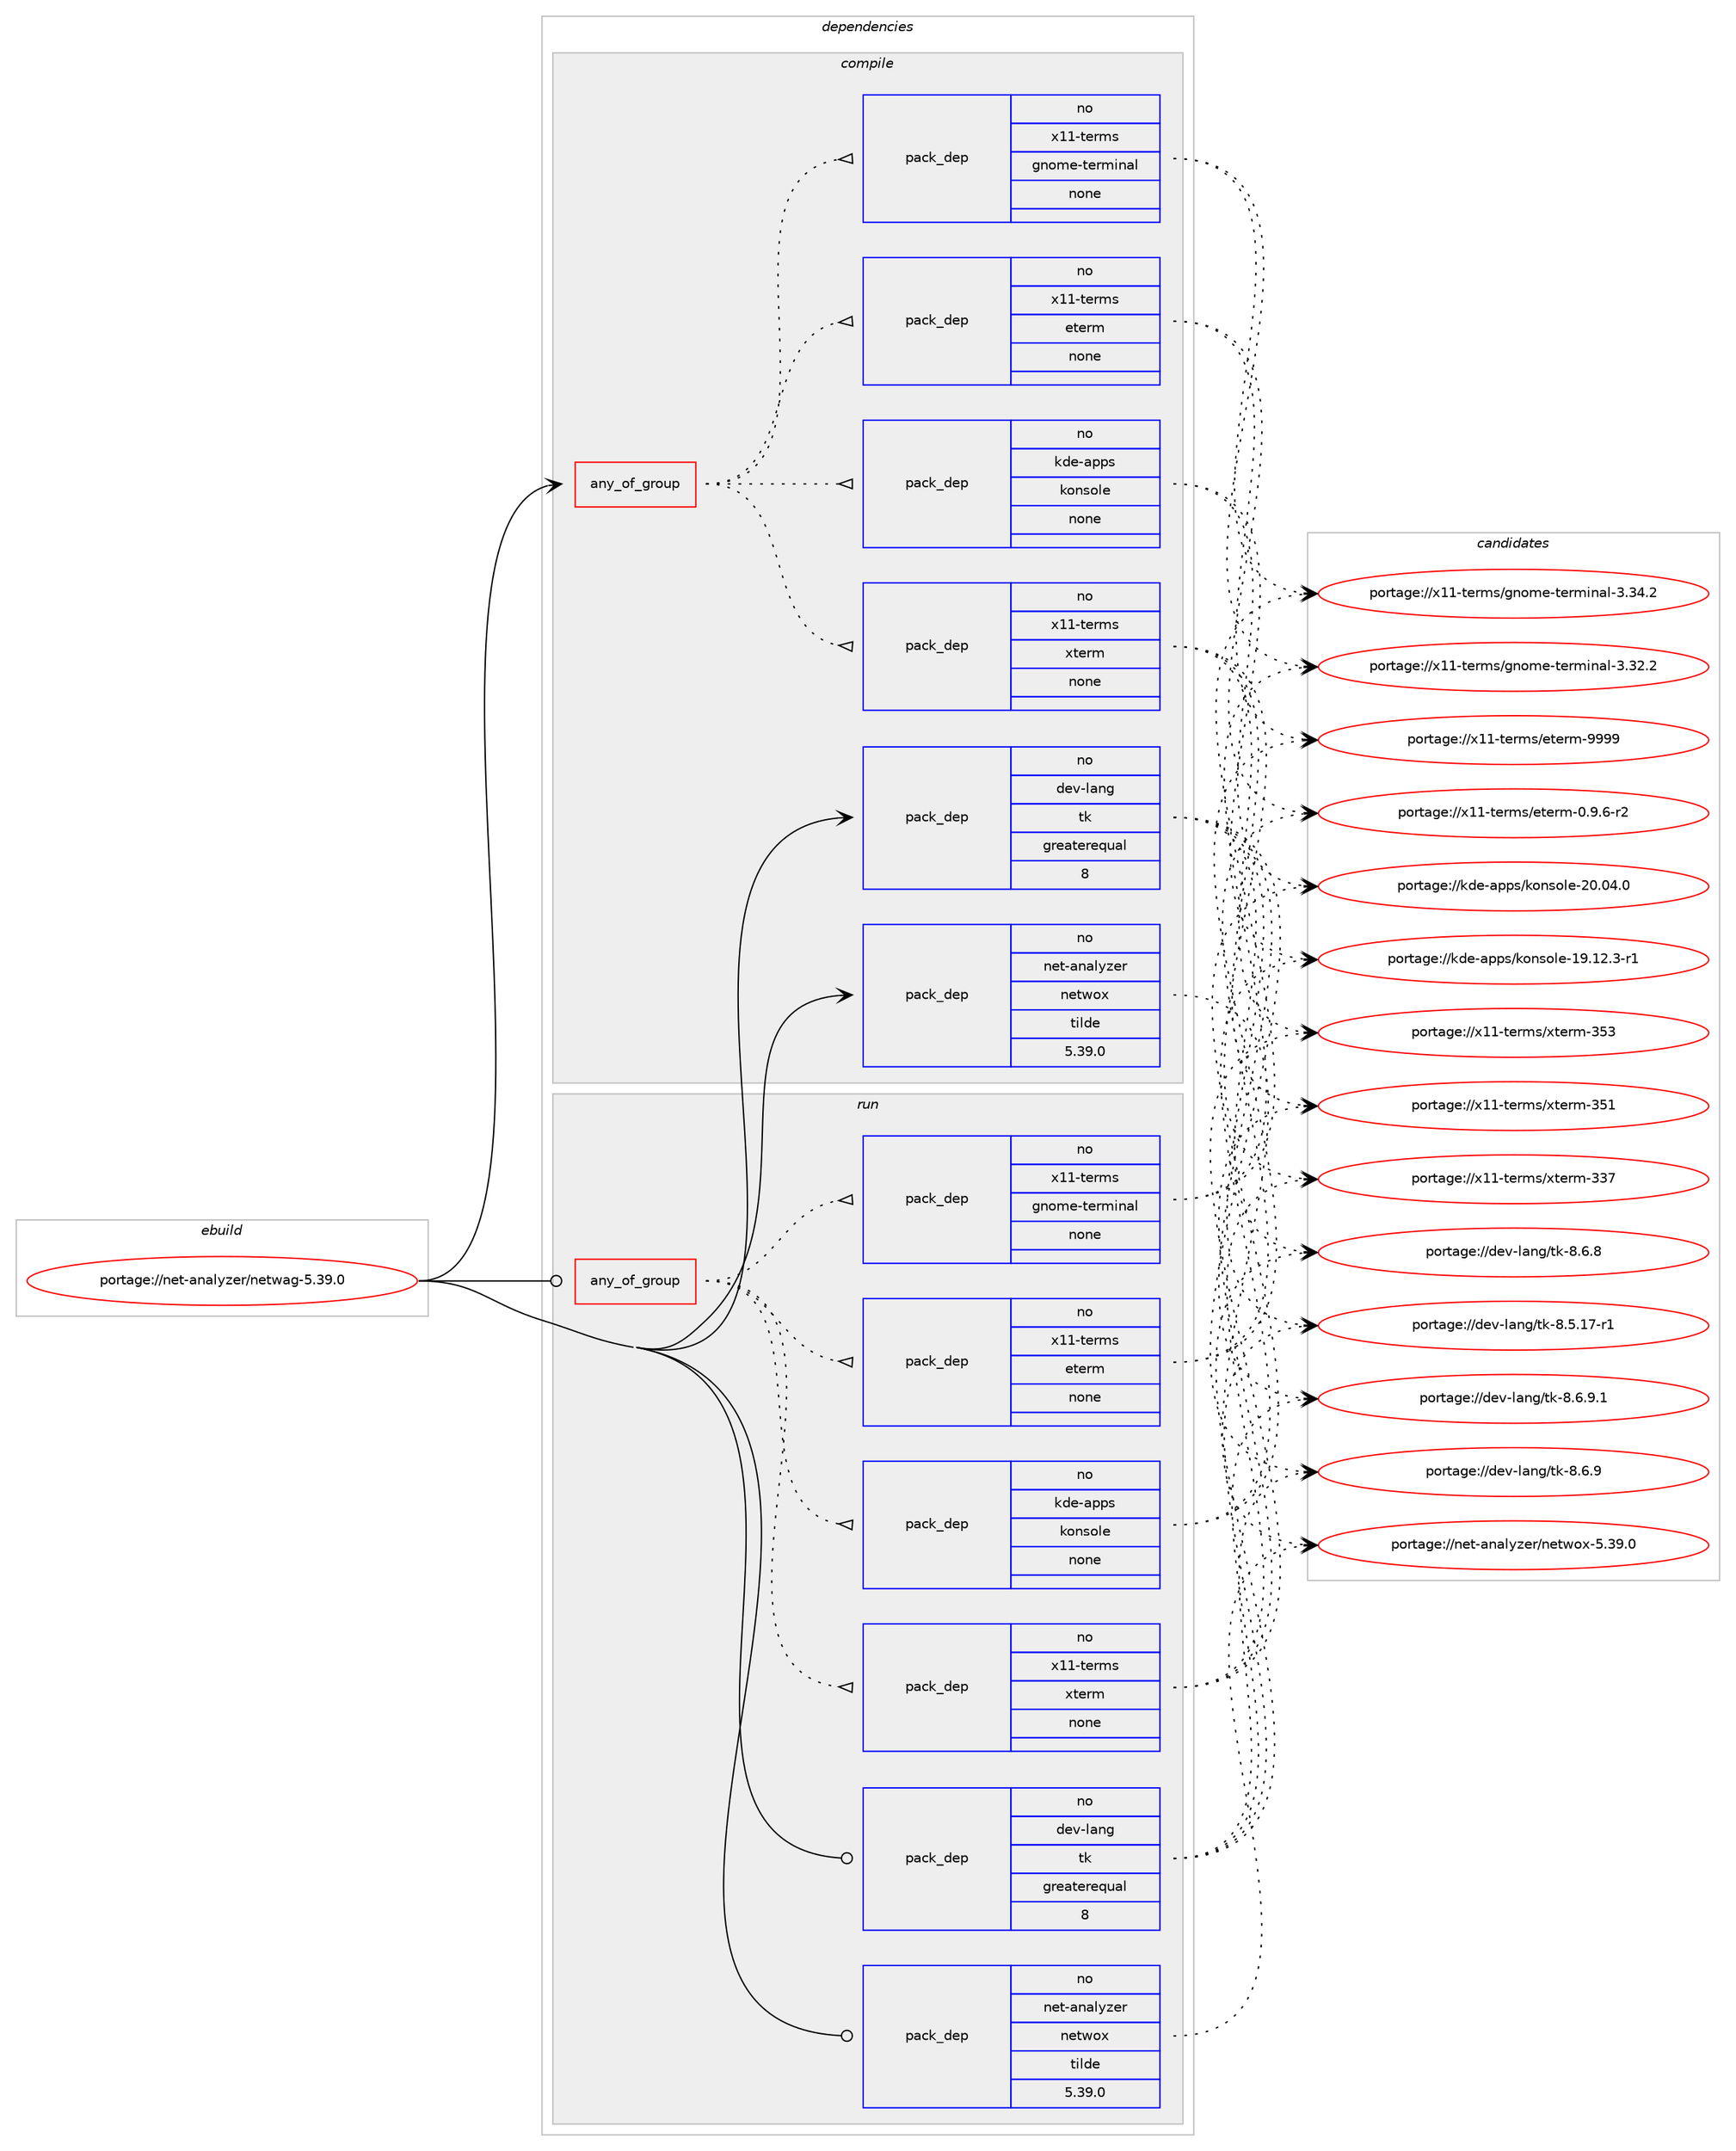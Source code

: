 digraph prolog {

# *************
# Graph options
# *************

newrank=true;
concentrate=true;
compound=true;
graph [rankdir=LR,fontname=Helvetica,fontsize=10,ranksep=1.5];#, ranksep=2.5, nodesep=0.2];
edge  [arrowhead=vee];
node  [fontname=Helvetica,fontsize=10];

# **********
# The ebuild
# **********

subgraph cluster_leftcol {
color=gray;
rank=same;
label=<<i>ebuild</i>>;
id [label="portage://net-analyzer/netwag-5.39.0", color=red, width=4, href="../net-analyzer/netwag-5.39.0.svg"];
}

# ****************
# The dependencies
# ****************

subgraph cluster_midcol {
color=gray;
label=<<i>dependencies</i>>;
subgraph cluster_compile {
fillcolor="#eeeeee";
style=filled;
label=<<i>compile</i>>;
subgraph any129 {
dependency12447 [label=<<TABLE BORDER="0" CELLBORDER="1" CELLSPACING="0" CELLPADDING="4"><TR><TD CELLPADDING="10">any_of_group</TD></TR></TABLE>>, shape=none, color=red];subgraph pack9761 {
dependency12448 [label=<<TABLE BORDER="0" CELLBORDER="1" CELLSPACING="0" CELLPADDING="4" WIDTH="220"><TR><TD ROWSPAN="6" CELLPADDING="30">pack_dep</TD></TR><TR><TD WIDTH="110">no</TD></TR><TR><TD>x11-terms</TD></TR><TR><TD>xterm</TD></TR><TR><TD>none</TD></TR><TR><TD></TD></TR></TABLE>>, shape=none, color=blue];
}
dependency12447:e -> dependency12448:w [weight=20,style="dotted",arrowhead="oinv"];
subgraph pack9762 {
dependency12449 [label=<<TABLE BORDER="0" CELLBORDER="1" CELLSPACING="0" CELLPADDING="4" WIDTH="220"><TR><TD ROWSPAN="6" CELLPADDING="30">pack_dep</TD></TR><TR><TD WIDTH="110">no</TD></TR><TR><TD>kde-apps</TD></TR><TR><TD>konsole</TD></TR><TR><TD>none</TD></TR><TR><TD></TD></TR></TABLE>>, shape=none, color=blue];
}
dependency12447:e -> dependency12449:w [weight=20,style="dotted",arrowhead="oinv"];
subgraph pack9763 {
dependency12450 [label=<<TABLE BORDER="0" CELLBORDER="1" CELLSPACING="0" CELLPADDING="4" WIDTH="220"><TR><TD ROWSPAN="6" CELLPADDING="30">pack_dep</TD></TR><TR><TD WIDTH="110">no</TD></TR><TR><TD>x11-terms</TD></TR><TR><TD>eterm</TD></TR><TR><TD>none</TD></TR><TR><TD></TD></TR></TABLE>>, shape=none, color=blue];
}
dependency12447:e -> dependency12450:w [weight=20,style="dotted",arrowhead="oinv"];
subgraph pack9764 {
dependency12451 [label=<<TABLE BORDER="0" CELLBORDER="1" CELLSPACING="0" CELLPADDING="4" WIDTH="220"><TR><TD ROWSPAN="6" CELLPADDING="30">pack_dep</TD></TR><TR><TD WIDTH="110">no</TD></TR><TR><TD>x11-terms</TD></TR><TR><TD>gnome-terminal</TD></TR><TR><TD>none</TD></TR><TR><TD></TD></TR></TABLE>>, shape=none, color=blue];
}
dependency12447:e -> dependency12451:w [weight=20,style="dotted",arrowhead="oinv"];
}
id:e -> dependency12447:w [weight=20,style="solid",arrowhead="vee"];
subgraph pack9765 {
dependency12452 [label=<<TABLE BORDER="0" CELLBORDER="1" CELLSPACING="0" CELLPADDING="4" WIDTH="220"><TR><TD ROWSPAN="6" CELLPADDING="30">pack_dep</TD></TR><TR><TD WIDTH="110">no</TD></TR><TR><TD>dev-lang</TD></TR><TR><TD>tk</TD></TR><TR><TD>greaterequal</TD></TR><TR><TD>8</TD></TR></TABLE>>, shape=none, color=blue];
}
id:e -> dependency12452:w [weight=20,style="solid",arrowhead="vee"];
subgraph pack9766 {
dependency12453 [label=<<TABLE BORDER="0" CELLBORDER="1" CELLSPACING="0" CELLPADDING="4" WIDTH="220"><TR><TD ROWSPAN="6" CELLPADDING="30">pack_dep</TD></TR><TR><TD WIDTH="110">no</TD></TR><TR><TD>net-analyzer</TD></TR><TR><TD>netwox</TD></TR><TR><TD>tilde</TD></TR><TR><TD>5.39.0</TD></TR></TABLE>>, shape=none, color=blue];
}
id:e -> dependency12453:w [weight=20,style="solid",arrowhead="vee"];
}
subgraph cluster_compileandrun {
fillcolor="#eeeeee";
style=filled;
label=<<i>compile and run</i>>;
}
subgraph cluster_run {
fillcolor="#eeeeee";
style=filled;
label=<<i>run</i>>;
subgraph any130 {
dependency12454 [label=<<TABLE BORDER="0" CELLBORDER="1" CELLSPACING="0" CELLPADDING="4"><TR><TD CELLPADDING="10">any_of_group</TD></TR></TABLE>>, shape=none, color=red];subgraph pack9767 {
dependency12455 [label=<<TABLE BORDER="0" CELLBORDER="1" CELLSPACING="0" CELLPADDING="4" WIDTH="220"><TR><TD ROWSPAN="6" CELLPADDING="30">pack_dep</TD></TR><TR><TD WIDTH="110">no</TD></TR><TR><TD>x11-terms</TD></TR><TR><TD>xterm</TD></TR><TR><TD>none</TD></TR><TR><TD></TD></TR></TABLE>>, shape=none, color=blue];
}
dependency12454:e -> dependency12455:w [weight=20,style="dotted",arrowhead="oinv"];
subgraph pack9768 {
dependency12456 [label=<<TABLE BORDER="0" CELLBORDER="1" CELLSPACING="0" CELLPADDING="4" WIDTH="220"><TR><TD ROWSPAN="6" CELLPADDING="30">pack_dep</TD></TR><TR><TD WIDTH="110">no</TD></TR><TR><TD>kde-apps</TD></TR><TR><TD>konsole</TD></TR><TR><TD>none</TD></TR><TR><TD></TD></TR></TABLE>>, shape=none, color=blue];
}
dependency12454:e -> dependency12456:w [weight=20,style="dotted",arrowhead="oinv"];
subgraph pack9769 {
dependency12457 [label=<<TABLE BORDER="0" CELLBORDER="1" CELLSPACING="0" CELLPADDING="4" WIDTH="220"><TR><TD ROWSPAN="6" CELLPADDING="30">pack_dep</TD></TR><TR><TD WIDTH="110">no</TD></TR><TR><TD>x11-terms</TD></TR><TR><TD>eterm</TD></TR><TR><TD>none</TD></TR><TR><TD></TD></TR></TABLE>>, shape=none, color=blue];
}
dependency12454:e -> dependency12457:w [weight=20,style="dotted",arrowhead="oinv"];
subgraph pack9770 {
dependency12458 [label=<<TABLE BORDER="0" CELLBORDER="1" CELLSPACING="0" CELLPADDING="4" WIDTH="220"><TR><TD ROWSPAN="6" CELLPADDING="30">pack_dep</TD></TR><TR><TD WIDTH="110">no</TD></TR><TR><TD>x11-terms</TD></TR><TR><TD>gnome-terminal</TD></TR><TR><TD>none</TD></TR><TR><TD></TD></TR></TABLE>>, shape=none, color=blue];
}
dependency12454:e -> dependency12458:w [weight=20,style="dotted",arrowhead="oinv"];
}
id:e -> dependency12454:w [weight=20,style="solid",arrowhead="odot"];
subgraph pack9771 {
dependency12459 [label=<<TABLE BORDER="0" CELLBORDER="1" CELLSPACING="0" CELLPADDING="4" WIDTH="220"><TR><TD ROWSPAN="6" CELLPADDING="30">pack_dep</TD></TR><TR><TD WIDTH="110">no</TD></TR><TR><TD>dev-lang</TD></TR><TR><TD>tk</TD></TR><TR><TD>greaterequal</TD></TR><TR><TD>8</TD></TR></TABLE>>, shape=none, color=blue];
}
id:e -> dependency12459:w [weight=20,style="solid",arrowhead="odot"];
subgraph pack9772 {
dependency12460 [label=<<TABLE BORDER="0" CELLBORDER="1" CELLSPACING="0" CELLPADDING="4" WIDTH="220"><TR><TD ROWSPAN="6" CELLPADDING="30">pack_dep</TD></TR><TR><TD WIDTH="110">no</TD></TR><TR><TD>net-analyzer</TD></TR><TR><TD>netwox</TD></TR><TR><TD>tilde</TD></TR><TR><TD>5.39.0</TD></TR></TABLE>>, shape=none, color=blue];
}
id:e -> dependency12460:w [weight=20,style="solid",arrowhead="odot"];
}
}

# **************
# The candidates
# **************

subgraph cluster_choices {
rank=same;
color=gray;
label=<<i>candidates</i>>;

subgraph choice9761 {
color=black;
nodesep=1;
choice1204949451161011141091154712011610111410945515351 [label="portage://x11-terms/xterm-353", color=red, width=4,href="../x11-terms/xterm-353.svg"];
choice1204949451161011141091154712011610111410945515349 [label="portage://x11-terms/xterm-351", color=red, width=4,href="../x11-terms/xterm-351.svg"];
choice1204949451161011141091154712011610111410945515155 [label="portage://x11-terms/xterm-337", color=red, width=4,href="../x11-terms/xterm-337.svg"];
dependency12448:e -> choice1204949451161011141091154712011610111410945515351:w [style=dotted,weight="100"];
dependency12448:e -> choice1204949451161011141091154712011610111410945515349:w [style=dotted,weight="100"];
dependency12448:e -> choice1204949451161011141091154712011610111410945515155:w [style=dotted,weight="100"];
}
subgraph choice9762 {
color=black;
nodesep=1;
choice1071001014597112112115471071111101151111081014550484648524648 [label="portage://kde-apps/konsole-20.04.0", color=red, width=4,href="../kde-apps/konsole-20.04.0.svg"];
choice10710010145971121121154710711111011511110810145495746495046514511449 [label="portage://kde-apps/konsole-19.12.3-r1", color=red, width=4,href="../kde-apps/konsole-19.12.3-r1.svg"];
dependency12449:e -> choice1071001014597112112115471071111101151111081014550484648524648:w [style=dotted,weight="100"];
dependency12449:e -> choice10710010145971121121154710711111011511110810145495746495046514511449:w [style=dotted,weight="100"];
}
subgraph choice9763 {
color=black;
nodesep=1;
choice120494945116101114109115471011161011141094557575757 [label="portage://x11-terms/eterm-9999", color=red, width=4,href="../x11-terms/eterm-9999.svg"];
choice120494945116101114109115471011161011141094548465746544511450 [label="portage://x11-terms/eterm-0.9.6-r2", color=red, width=4,href="../x11-terms/eterm-0.9.6-r2.svg"];
dependency12450:e -> choice120494945116101114109115471011161011141094557575757:w [style=dotted,weight="100"];
dependency12450:e -> choice120494945116101114109115471011161011141094548465746544511450:w [style=dotted,weight="100"];
}
subgraph choice9764 {
color=black;
nodesep=1;
choice12049494511610111410911547103110111109101451161011141091051109710845514651524650 [label="portage://x11-terms/gnome-terminal-3.34.2", color=red, width=4,href="../x11-terms/gnome-terminal-3.34.2.svg"];
choice12049494511610111410911547103110111109101451161011141091051109710845514651504650 [label="portage://x11-terms/gnome-terminal-3.32.2", color=red, width=4,href="../x11-terms/gnome-terminal-3.32.2.svg"];
dependency12451:e -> choice12049494511610111410911547103110111109101451161011141091051109710845514651524650:w [style=dotted,weight="100"];
dependency12451:e -> choice12049494511610111410911547103110111109101451161011141091051109710845514651504650:w [style=dotted,weight="100"];
}
subgraph choice9765 {
color=black;
nodesep=1;
choice1001011184510897110103471161074556465446574649 [label="portage://dev-lang/tk-8.6.9.1", color=red, width=4,href="../dev-lang/tk-8.6.9.1.svg"];
choice100101118451089711010347116107455646544657 [label="portage://dev-lang/tk-8.6.9", color=red, width=4,href="../dev-lang/tk-8.6.9.svg"];
choice100101118451089711010347116107455646544656 [label="portage://dev-lang/tk-8.6.8", color=red, width=4,href="../dev-lang/tk-8.6.8.svg"];
choice100101118451089711010347116107455646534649554511449 [label="portage://dev-lang/tk-8.5.17-r1", color=red, width=4,href="../dev-lang/tk-8.5.17-r1.svg"];
dependency12452:e -> choice1001011184510897110103471161074556465446574649:w [style=dotted,weight="100"];
dependency12452:e -> choice100101118451089711010347116107455646544657:w [style=dotted,weight="100"];
dependency12452:e -> choice100101118451089711010347116107455646544656:w [style=dotted,weight="100"];
dependency12452:e -> choice100101118451089711010347116107455646534649554511449:w [style=dotted,weight="100"];
}
subgraph choice9766 {
color=black;
nodesep=1;
choice1101011164597110971081211221011144711010111611911112045534651574648 [label="portage://net-analyzer/netwox-5.39.0", color=red, width=4,href="../net-analyzer/netwox-5.39.0.svg"];
dependency12453:e -> choice1101011164597110971081211221011144711010111611911112045534651574648:w [style=dotted,weight="100"];
}
subgraph choice9767 {
color=black;
nodesep=1;
choice1204949451161011141091154712011610111410945515351 [label="portage://x11-terms/xterm-353", color=red, width=4,href="../x11-terms/xterm-353.svg"];
choice1204949451161011141091154712011610111410945515349 [label="portage://x11-terms/xterm-351", color=red, width=4,href="../x11-terms/xterm-351.svg"];
choice1204949451161011141091154712011610111410945515155 [label="portage://x11-terms/xterm-337", color=red, width=4,href="../x11-terms/xterm-337.svg"];
dependency12455:e -> choice1204949451161011141091154712011610111410945515351:w [style=dotted,weight="100"];
dependency12455:e -> choice1204949451161011141091154712011610111410945515349:w [style=dotted,weight="100"];
dependency12455:e -> choice1204949451161011141091154712011610111410945515155:w [style=dotted,weight="100"];
}
subgraph choice9768 {
color=black;
nodesep=1;
choice1071001014597112112115471071111101151111081014550484648524648 [label="portage://kde-apps/konsole-20.04.0", color=red, width=4,href="../kde-apps/konsole-20.04.0.svg"];
choice10710010145971121121154710711111011511110810145495746495046514511449 [label="portage://kde-apps/konsole-19.12.3-r1", color=red, width=4,href="../kde-apps/konsole-19.12.3-r1.svg"];
dependency12456:e -> choice1071001014597112112115471071111101151111081014550484648524648:w [style=dotted,weight="100"];
dependency12456:e -> choice10710010145971121121154710711111011511110810145495746495046514511449:w [style=dotted,weight="100"];
}
subgraph choice9769 {
color=black;
nodesep=1;
choice120494945116101114109115471011161011141094557575757 [label="portage://x11-terms/eterm-9999", color=red, width=4,href="../x11-terms/eterm-9999.svg"];
choice120494945116101114109115471011161011141094548465746544511450 [label="portage://x11-terms/eterm-0.9.6-r2", color=red, width=4,href="../x11-terms/eterm-0.9.6-r2.svg"];
dependency12457:e -> choice120494945116101114109115471011161011141094557575757:w [style=dotted,weight="100"];
dependency12457:e -> choice120494945116101114109115471011161011141094548465746544511450:w [style=dotted,weight="100"];
}
subgraph choice9770 {
color=black;
nodesep=1;
choice12049494511610111410911547103110111109101451161011141091051109710845514651524650 [label="portage://x11-terms/gnome-terminal-3.34.2", color=red, width=4,href="../x11-terms/gnome-terminal-3.34.2.svg"];
choice12049494511610111410911547103110111109101451161011141091051109710845514651504650 [label="portage://x11-terms/gnome-terminal-3.32.2", color=red, width=4,href="../x11-terms/gnome-terminal-3.32.2.svg"];
dependency12458:e -> choice12049494511610111410911547103110111109101451161011141091051109710845514651524650:w [style=dotted,weight="100"];
dependency12458:e -> choice12049494511610111410911547103110111109101451161011141091051109710845514651504650:w [style=dotted,weight="100"];
}
subgraph choice9771 {
color=black;
nodesep=1;
choice1001011184510897110103471161074556465446574649 [label="portage://dev-lang/tk-8.6.9.1", color=red, width=4,href="../dev-lang/tk-8.6.9.1.svg"];
choice100101118451089711010347116107455646544657 [label="portage://dev-lang/tk-8.6.9", color=red, width=4,href="../dev-lang/tk-8.6.9.svg"];
choice100101118451089711010347116107455646544656 [label="portage://dev-lang/tk-8.6.8", color=red, width=4,href="../dev-lang/tk-8.6.8.svg"];
choice100101118451089711010347116107455646534649554511449 [label="portage://dev-lang/tk-8.5.17-r1", color=red, width=4,href="../dev-lang/tk-8.5.17-r1.svg"];
dependency12459:e -> choice1001011184510897110103471161074556465446574649:w [style=dotted,weight="100"];
dependency12459:e -> choice100101118451089711010347116107455646544657:w [style=dotted,weight="100"];
dependency12459:e -> choice100101118451089711010347116107455646544656:w [style=dotted,weight="100"];
dependency12459:e -> choice100101118451089711010347116107455646534649554511449:w [style=dotted,weight="100"];
}
subgraph choice9772 {
color=black;
nodesep=1;
choice1101011164597110971081211221011144711010111611911112045534651574648 [label="portage://net-analyzer/netwox-5.39.0", color=red, width=4,href="../net-analyzer/netwox-5.39.0.svg"];
dependency12460:e -> choice1101011164597110971081211221011144711010111611911112045534651574648:w [style=dotted,weight="100"];
}
}

}
